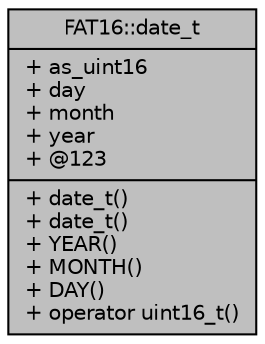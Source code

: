 digraph "FAT16::date_t"
{
  edge [fontname="Helvetica",fontsize="10",labelfontname="Helvetica",labelfontsize="10"];
  node [fontname="Helvetica",fontsize="10",shape=record];
  Node1 [label="{FAT16::date_t\n|+ as_uint16\l+ day\l+ month\l+ year\l+ @123\l|+ date_t()\l+ date_t()\l+ YEAR()\l+ MONTH()\l+ DAY()\l+ operator uint16_t()\l}",height=0.2,width=0.4,color="black", fillcolor="grey75", style="filled", fontcolor="black"];
}
